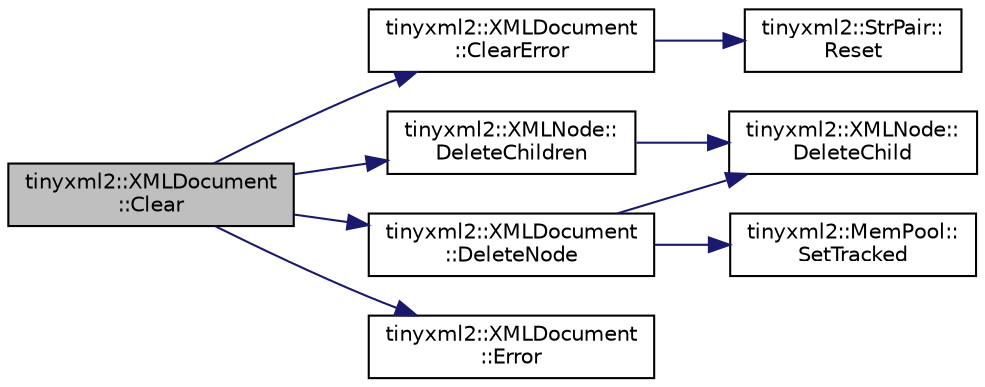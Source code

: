 digraph "tinyxml2::XMLDocument::Clear"
{
 // LATEX_PDF_SIZE
  edge [fontname="Helvetica",fontsize="10",labelfontname="Helvetica",labelfontsize="10"];
  node [fontname="Helvetica",fontsize="10",shape=record];
  rankdir="LR";
  Node1 [label="tinyxml2::XMLDocument\l::Clear",height=0.2,width=0.4,color="black", fillcolor="grey75", style="filled", fontcolor="black",tooltip="Clear the document, resetting it to the initial state."];
  Node1 -> Node2 [color="midnightblue",fontsize="10",style="solid"];
  Node2 [label="tinyxml2::XMLDocument\l::ClearError",height=0.2,width=0.4,color="black", fillcolor="white", style="filled",URL="$classtinyxml2_1_1XMLDocument.html#a4085d9c52f1d93214311459d6d1fcf17",tooltip="Clears the error flags."];
  Node2 -> Node3 [color="midnightblue",fontsize="10",style="solid"];
  Node3 [label="tinyxml2::StrPair::\lReset",height=0.2,width=0.4,color="black", fillcolor="white", style="filled",URL="$classtinyxml2_1_1StrPair.html#a80c1b3bd99bf62ae85c94a29ce537125",tooltip=" "];
  Node1 -> Node4 [color="midnightblue",fontsize="10",style="solid"];
  Node4 [label="tinyxml2::XMLNode::\lDeleteChildren",height=0.2,width=0.4,color="black", fillcolor="white", style="filled",URL="$classtinyxml2_1_1XMLNode.html#a0360085cc54df5bff85d5c5da13afdce",tooltip=" "];
  Node4 -> Node5 [color="midnightblue",fontsize="10",style="solid"];
  Node5 [label="tinyxml2::XMLNode::\lDeleteChild",height=0.2,width=0.4,color="black", fillcolor="white", style="filled",URL="$classtinyxml2_1_1XMLNode.html#a363b6edbd6ebd55f8387d2b89f2b0921",tooltip=" "];
  Node1 -> Node6 [color="midnightblue",fontsize="10",style="solid"];
  Node6 [label="tinyxml2::XMLDocument\l::DeleteNode",height=0.2,width=0.4,color="black", fillcolor="white", style="filled",URL="$classtinyxml2_1_1XMLDocument.html#ac1d6e2c7fcc1a660624ac4f68e96380d",tooltip=" "];
  Node6 -> Node5 [color="midnightblue",fontsize="10",style="solid"];
  Node6 -> Node7 [color="midnightblue",fontsize="10",style="solid"];
  Node7 [label="tinyxml2::MemPool::\lSetTracked",height=0.2,width=0.4,color="black", fillcolor="white", style="filled",URL="$classtinyxml2_1_1MemPool.html#ac5804dd1387b2e4de5eef710076a0db1",tooltip=" "];
  Node1 -> Node8 [color="midnightblue",fontsize="10",style="solid"];
  Node8 [label="tinyxml2::XMLDocument\l::Error",height=0.2,width=0.4,color="black", fillcolor="white", style="filled",URL="$classtinyxml2_1_1XMLDocument.html#a34e6318e182e40e3cc4f4ba5d59ed9ed",tooltip="Return true if there was an error parsing the document."];
}
